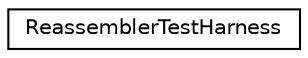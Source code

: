 digraph "类继承关系图"
{
 // LATEX_PDF_SIZE
  edge [fontname="Helvetica",fontsize="10",labelfontname="Helvetica",labelfontsize="10"];
  node [fontname="Helvetica",fontsize="10",shape=record];
  rankdir="LR";
  Node0 [label="ReassemblerTestHarness",height=0.2,width=0.4,color="black", fillcolor="white", style="filled",URL="$classReassemblerTestHarness.html",tooltip=" "];
}

